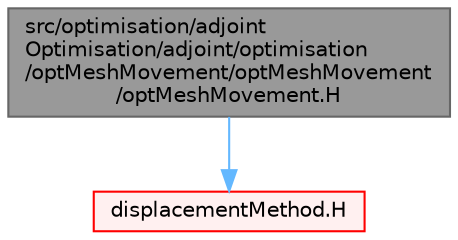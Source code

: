 digraph "src/optimisation/adjointOptimisation/adjoint/optimisation/optMeshMovement/optMeshMovement/optMeshMovement.H"
{
 // LATEX_PDF_SIZE
  bgcolor="transparent";
  edge [fontname=Helvetica,fontsize=10,labelfontname=Helvetica,labelfontsize=10];
  node [fontname=Helvetica,fontsize=10,shape=box,height=0.2,width=0.4];
  Node1 [id="Node000001",label="src/optimisation/adjoint\lOptimisation/adjoint/optimisation\l/optMeshMovement/optMeshMovement\l/optMeshMovement.H",height=0.2,width=0.4,color="gray40", fillcolor="grey60", style="filled", fontcolor="black",tooltip=" "];
  Node1 -> Node2 [id="edge1_Node000001_Node000002",color="steelblue1",style="solid",tooltip=" "];
  Node2 [id="Node000002",label="displacementMethod.H",height=0.2,width=0.4,color="red", fillcolor="#FFF0F0", style="filled",URL="$displacementMethod_8H.html",tooltip=" "];
}
